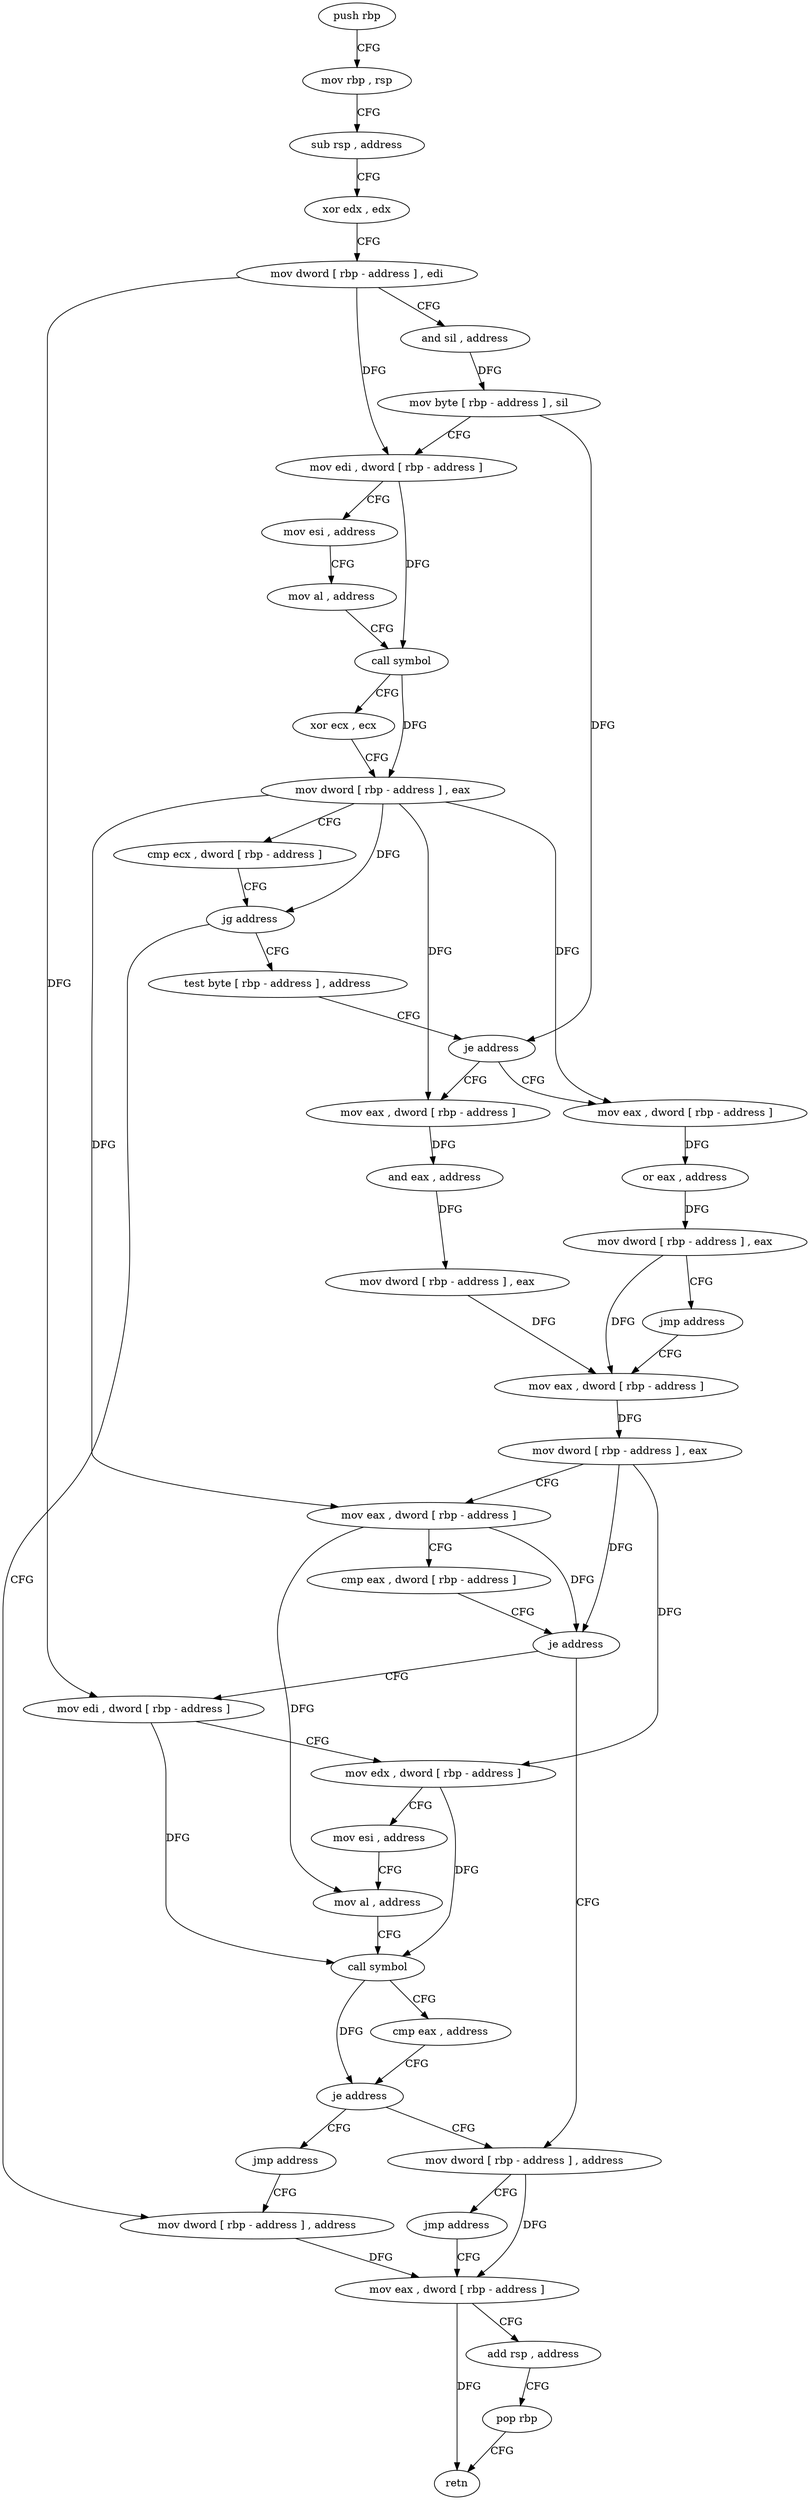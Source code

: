 digraph "func" {
"216160" [label = "push rbp" ]
"216161" [label = "mov rbp , rsp" ]
"216164" [label = "sub rsp , address" ]
"216168" [label = "xor edx , edx" ]
"216170" [label = "mov dword [ rbp - address ] , edi" ]
"216173" [label = "and sil , address" ]
"216177" [label = "mov byte [ rbp - address ] , sil" ]
"216181" [label = "mov edi , dword [ rbp - address ]" ]
"216184" [label = "mov esi , address" ]
"216189" [label = "mov al , address" ]
"216191" [label = "call symbol" ]
"216196" [label = "xor ecx , ecx" ]
"216198" [label = "mov dword [ rbp - address ] , eax" ]
"216201" [label = "cmp ecx , dword [ rbp - address ]" ]
"216204" [label = "jg address" ]
"216305" [label = "mov dword [ rbp - address ] , address" ]
"216210" [label = "test byte [ rbp - address ] , address" ]
"216312" [label = "mov eax , dword [ rbp - address ]" ]
"216214" [label = "je address" ]
"216234" [label = "mov eax , dword [ rbp - address ]" ]
"216220" [label = "mov eax , dword [ rbp - address ]" ]
"216237" [label = "and eax , address" ]
"216240" [label = "mov dword [ rbp - address ] , eax" ]
"216243" [label = "mov eax , dword [ rbp - address ]" ]
"216223" [label = "or eax , address" ]
"216226" [label = "mov dword [ rbp - address ] , eax" ]
"216229" [label = "jmp address" ]
"216288" [label = "mov dword [ rbp - address ] , address" ]
"216295" [label = "jmp address" ]
"216261" [label = "mov edi , dword [ rbp - address ]" ]
"216264" [label = "mov edx , dword [ rbp - address ]" ]
"216267" [label = "mov esi , address" ]
"216272" [label = "mov al , address" ]
"216274" [label = "call symbol" ]
"216279" [label = "cmp eax , address" ]
"216282" [label = "je address" ]
"216300" [label = "jmp address" ]
"216246" [label = "mov dword [ rbp - address ] , eax" ]
"216249" [label = "mov eax , dword [ rbp - address ]" ]
"216252" [label = "cmp eax , dword [ rbp - address ]" ]
"216255" [label = "je address" ]
"216315" [label = "add rsp , address" ]
"216319" [label = "pop rbp" ]
"216320" [label = "retn" ]
"216160" -> "216161" [ label = "CFG" ]
"216161" -> "216164" [ label = "CFG" ]
"216164" -> "216168" [ label = "CFG" ]
"216168" -> "216170" [ label = "CFG" ]
"216170" -> "216173" [ label = "CFG" ]
"216170" -> "216181" [ label = "DFG" ]
"216170" -> "216261" [ label = "DFG" ]
"216173" -> "216177" [ label = "DFG" ]
"216177" -> "216181" [ label = "CFG" ]
"216177" -> "216214" [ label = "DFG" ]
"216181" -> "216184" [ label = "CFG" ]
"216181" -> "216191" [ label = "DFG" ]
"216184" -> "216189" [ label = "CFG" ]
"216189" -> "216191" [ label = "CFG" ]
"216191" -> "216196" [ label = "CFG" ]
"216191" -> "216198" [ label = "DFG" ]
"216196" -> "216198" [ label = "CFG" ]
"216198" -> "216201" [ label = "CFG" ]
"216198" -> "216204" [ label = "DFG" ]
"216198" -> "216234" [ label = "DFG" ]
"216198" -> "216220" [ label = "DFG" ]
"216198" -> "216249" [ label = "DFG" ]
"216201" -> "216204" [ label = "CFG" ]
"216204" -> "216305" [ label = "CFG" ]
"216204" -> "216210" [ label = "CFG" ]
"216305" -> "216312" [ label = "DFG" ]
"216210" -> "216214" [ label = "CFG" ]
"216312" -> "216315" [ label = "CFG" ]
"216312" -> "216320" [ label = "DFG" ]
"216214" -> "216234" [ label = "CFG" ]
"216214" -> "216220" [ label = "CFG" ]
"216234" -> "216237" [ label = "DFG" ]
"216220" -> "216223" [ label = "DFG" ]
"216237" -> "216240" [ label = "DFG" ]
"216240" -> "216243" [ label = "DFG" ]
"216243" -> "216246" [ label = "DFG" ]
"216223" -> "216226" [ label = "DFG" ]
"216226" -> "216229" [ label = "CFG" ]
"216226" -> "216243" [ label = "DFG" ]
"216229" -> "216243" [ label = "CFG" ]
"216288" -> "216295" [ label = "CFG" ]
"216288" -> "216312" [ label = "DFG" ]
"216295" -> "216312" [ label = "CFG" ]
"216261" -> "216264" [ label = "CFG" ]
"216261" -> "216274" [ label = "DFG" ]
"216264" -> "216267" [ label = "CFG" ]
"216264" -> "216274" [ label = "DFG" ]
"216267" -> "216272" [ label = "CFG" ]
"216272" -> "216274" [ label = "CFG" ]
"216274" -> "216279" [ label = "CFG" ]
"216274" -> "216282" [ label = "DFG" ]
"216279" -> "216282" [ label = "CFG" ]
"216282" -> "216300" [ label = "CFG" ]
"216282" -> "216288" [ label = "CFG" ]
"216300" -> "216305" [ label = "CFG" ]
"216246" -> "216249" [ label = "CFG" ]
"216246" -> "216255" [ label = "DFG" ]
"216246" -> "216264" [ label = "DFG" ]
"216249" -> "216252" [ label = "CFG" ]
"216249" -> "216255" [ label = "DFG" ]
"216249" -> "216272" [ label = "DFG" ]
"216252" -> "216255" [ label = "CFG" ]
"216255" -> "216288" [ label = "CFG" ]
"216255" -> "216261" [ label = "CFG" ]
"216315" -> "216319" [ label = "CFG" ]
"216319" -> "216320" [ label = "CFG" ]
}
